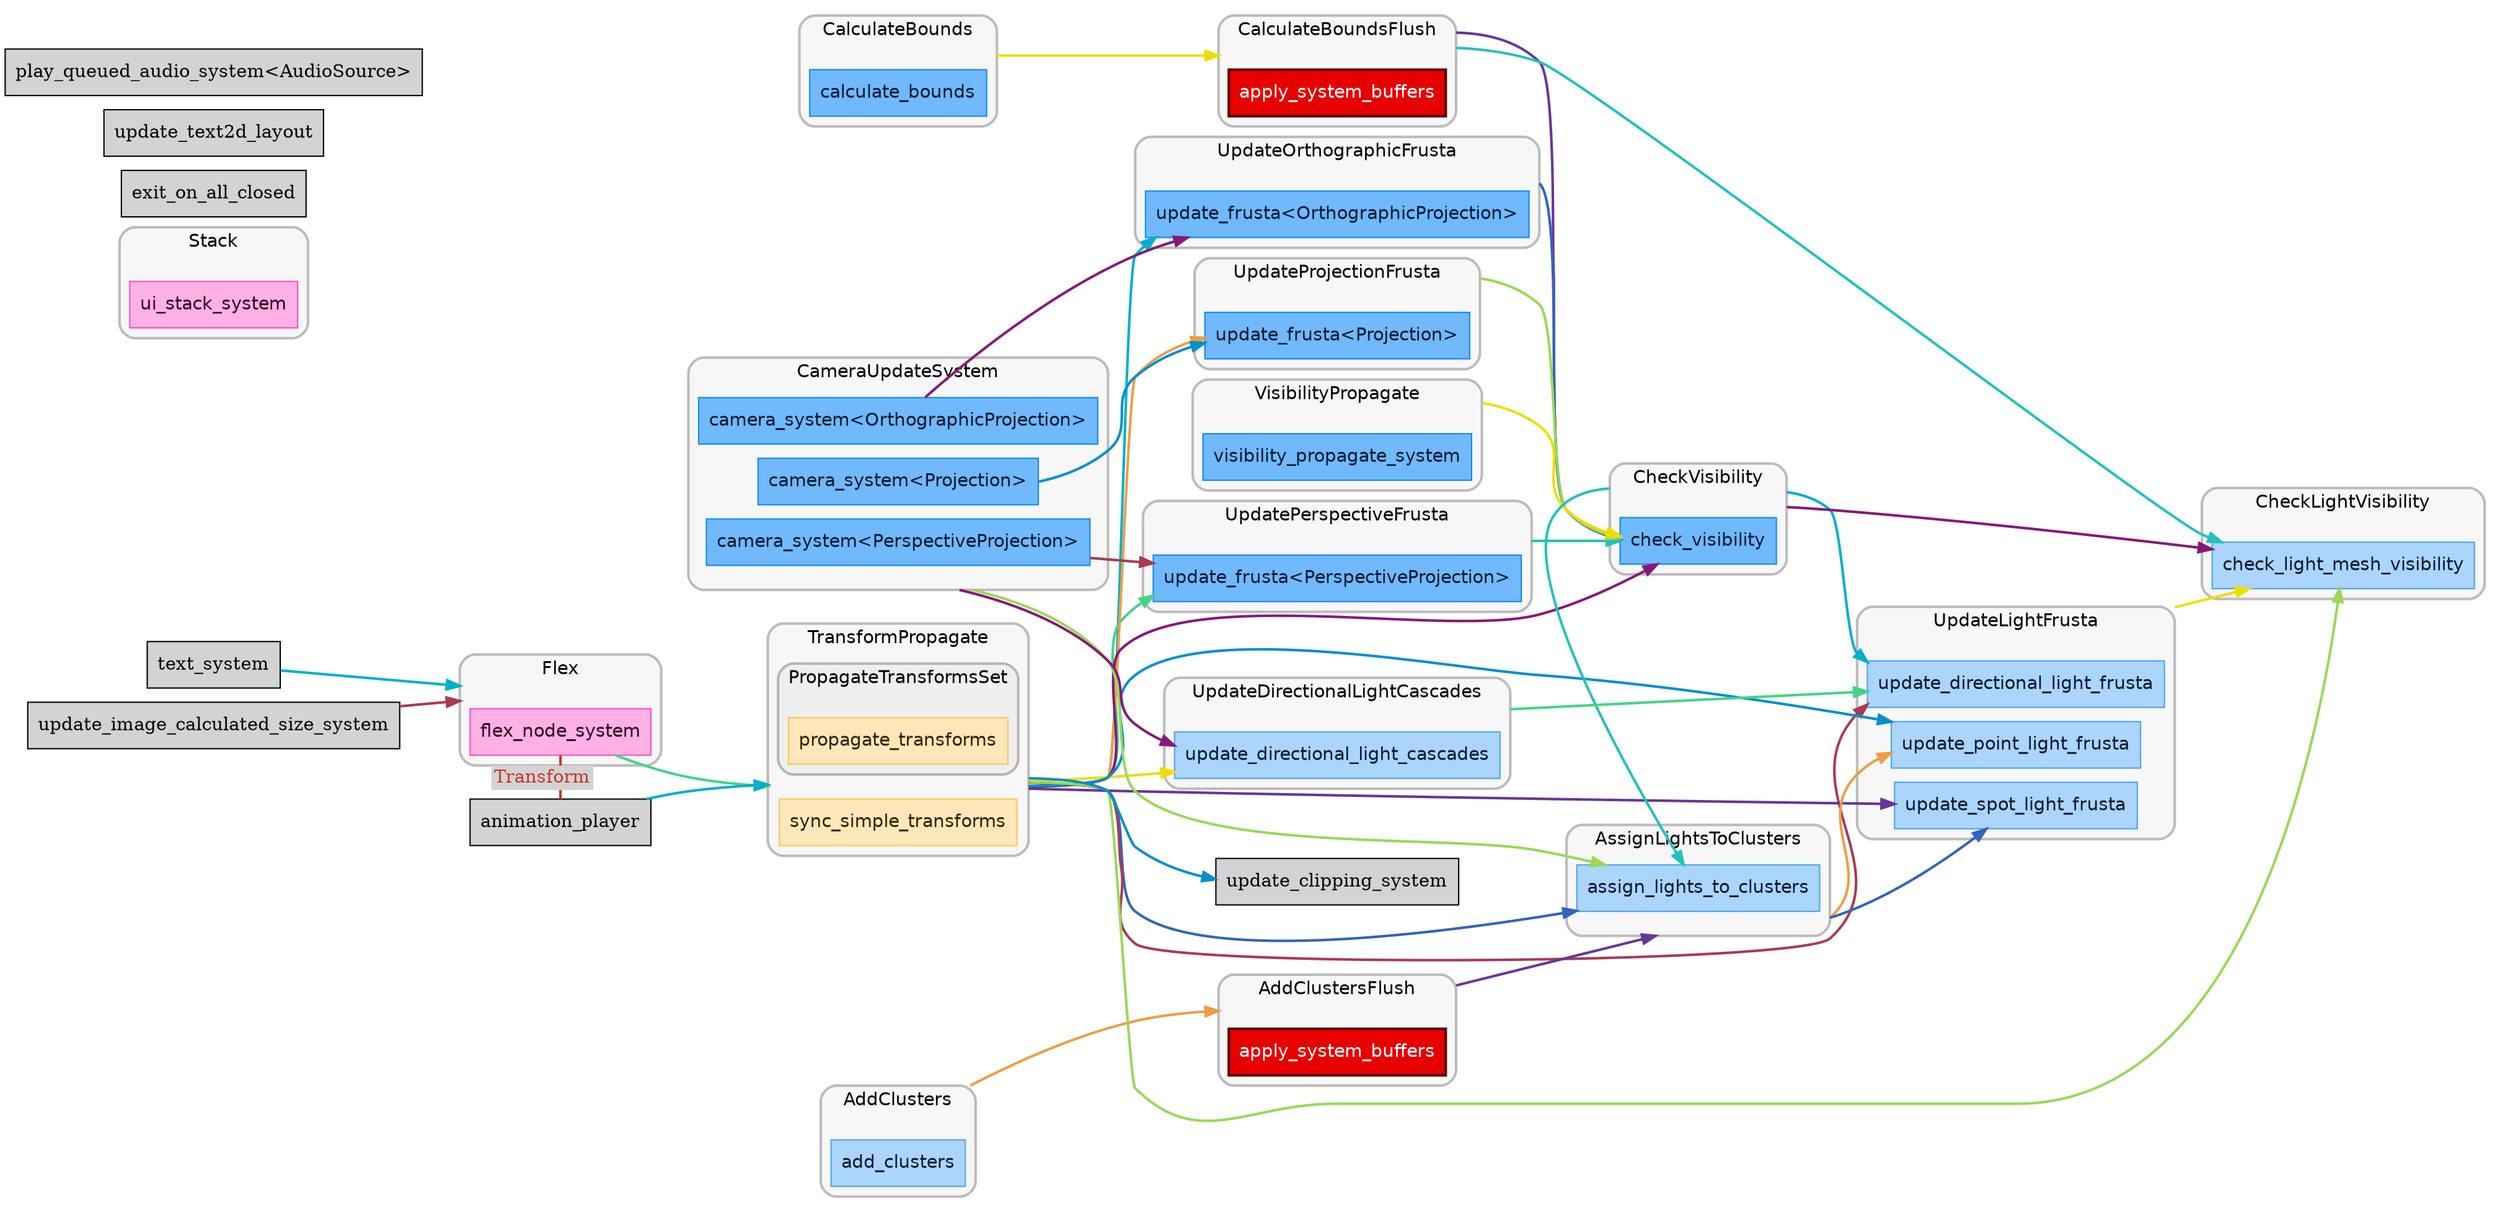 digraph "" {
	"compound"="true";
	"splines"="spline";
	"rankdir"="LR";
	"bgcolor"="white";
	"fontname"="Helvetica";
	"nodesep"="0.15";
	edge ["penwidth"="2"];
	node ["shape"="box", "style"="filled"];
	subgraph "clusternode_Set(1)" {
		"style"="rounded,filled";
		"label"="TransformPropagate";
		"tooltip"="TransformPropagate";
		"fillcolor"="#00000008";
		"color"="#00000040";
		"penwidth"="2";
		"set_marker_node_Set(1)" ["style"="invis", "label"="", "height"="0", "shape"="point"]
		subgraph "clusternode_Set(0)" {
			"style"="rounded,filled";
			"label"="PropagateTransformsSet";
			"tooltip"="PropagateTransformsSet";
			"fillcolor"="#00000008";
			"color"="#00000040";
			"penwidth"="2";
			"set_marker_node_Set(0)" ["style"="invis", "label"="", "height"="0", "shape"="point"]
			"node_System(1)" ["label"="propagate_transforms", "tooltip"="bevy_transform::systems::propagate_transforms", "fillcolor"="#ffe7b9", "fontname"="Helvetica", "fontcolor"="#322100", "color"="#ffc453", "penwidth"="1"]
		}
		
		"node_System(0)" ["label"="sync_simple_transforms", "tooltip"="bevy_transform::systems::sync_simple_transforms", "fillcolor"="#ffe7b9", "fontname"="Helvetica", "fontcolor"="#322100", "color"="#ffc453", "penwidth"="1"]
	}
	
	subgraph "clusternode_Set(6)" {
		"style"="rounded,filled";
		"label"="CameraUpdateSystem";
		"tooltip"="CameraUpdateSystem";
		"fillcolor"="#00000008";
		"color"="#00000040";
		"penwidth"="2";
		"set_marker_node_Set(6)" ["style"="invis", "label"="", "height"="0", "shape"="point"]
		"node_System(3)" ["label"="camera_system<Projection>", "tooltip"="bevy_render::camera::camera::camera_system<bevy_render::camera::projection::Projection>", "fillcolor"="#70b9fc", "fontname"="Helvetica", "fontcolor"="#011a31", "color"="#0c88f9", "penwidth"="1"]
		"node_System(4)" ["label"="camera_system<OrthographicProjection>", "tooltip"="bevy_render::camera::camera::camera_system<bevy_render::camera::projection::OrthographicProjection>", "fillcolor"="#70b9fc", "fontname"="Helvetica", "fontcolor"="#011a31", "color"="#0c88f9", "penwidth"="1"]
		"node_System(5)" ["label"="camera_system<PerspectiveProjection>", "tooltip"="bevy_render::camera::camera::camera_system<bevy_render::camera::projection::PerspectiveProjection>", "fillcolor"="#70b9fc", "fontname"="Helvetica", "fontcolor"="#011a31", "color"="#0c88f9", "penwidth"="1"]
	}
	
	subgraph "clusternode_Set(10)" {
		"style"="rounded,filled";
		"label"="CalculateBoundsFlush";
		"tooltip"="CalculateBoundsFlush";
		"fillcolor"="#00000008";
		"color"="#00000040";
		"penwidth"="2";
		"set_marker_node_Set(10)" ["style"="invis", "label"="", "height"="0", "shape"="point"]
		"node_System(6)" ["label"="apply_system_buffers", "tooltip"="bevy_ecs::schedule::executor::apply_system_buffers", "fillcolor"="#e70000", "fontname"="Helvetica", "fontcolor"="#ffffff", "color"="#5a0000", "penwidth"="2"]
	}
	
	subgraph "clusternode_Set(11)" {
		"style"="rounded,filled";
		"label"="CalculateBounds";
		"tooltip"="CalculateBounds";
		"fillcolor"="#00000008";
		"color"="#00000040";
		"penwidth"="2";
		"set_marker_node_Set(11)" ["style"="invis", "label"="", "height"="0", "shape"="point"]
		"node_System(7)" ["label"="calculate_bounds", "tooltip"="bevy_render::view::visibility::calculate_bounds", "fillcolor"="#70b9fc", "fontname"="Helvetica", "fontcolor"="#011a31", "color"="#0c88f9", "penwidth"="1"]
	}
	
	subgraph "clusternode_Set(14)" {
		"style"="rounded,filled";
		"label"="UpdateOrthographicFrusta";
		"tooltip"="UpdateOrthographicFrusta";
		"fillcolor"="#00000008";
		"color"="#00000040";
		"penwidth"="2";
		"set_marker_node_Set(14)" ["style"="invis", "label"="", "height"="0", "shape"="point"]
		"node_System(8)" ["label"="update_frusta<OrthographicProjection>", "tooltip"="bevy_render::view::visibility::update_frusta<bevy_render::camera::projection::OrthographicProjection>", "fillcolor"="#70b9fc", "fontname"="Helvetica", "fontcolor"="#011a31", "color"="#0c88f9", "penwidth"="1"]
	}
	
	subgraph "clusternode_Set(17)" {
		"style"="rounded,filled";
		"label"="UpdatePerspectiveFrusta";
		"tooltip"="UpdatePerspectiveFrusta";
		"fillcolor"="#00000008";
		"color"="#00000040";
		"penwidth"="2";
		"set_marker_node_Set(17)" ["style"="invis", "label"="", "height"="0", "shape"="point"]
		"node_System(9)" ["label"="update_frusta<PerspectiveProjection>", "tooltip"="bevy_render::view::visibility::update_frusta<bevy_render::camera::projection::PerspectiveProjection>", "fillcolor"="#70b9fc", "fontname"="Helvetica", "fontcolor"="#011a31", "color"="#0c88f9", "penwidth"="1"]
	}
	
	subgraph "clusternode_Set(18)" {
		"style"="rounded,filled";
		"label"="UpdateProjectionFrusta";
		"tooltip"="UpdateProjectionFrusta";
		"fillcolor"="#00000008";
		"color"="#00000040";
		"penwidth"="2";
		"set_marker_node_Set(18)" ["style"="invis", "label"="", "height"="0", "shape"="point"]
		"node_System(10)" ["label"="update_frusta<Projection>", "tooltip"="bevy_render::view::visibility::update_frusta<bevy_render::camera::projection::Projection>", "fillcolor"="#70b9fc", "fontname"="Helvetica", "fontcolor"="#011a31", "color"="#0c88f9", "penwidth"="1"]
	}
	
	subgraph "clusternode_Set(20)" {
		"style"="rounded,filled";
		"label"="VisibilityPropagate";
		"tooltip"="VisibilityPropagate";
		"fillcolor"="#00000008";
		"color"="#00000040";
		"penwidth"="2";
		"set_marker_node_Set(20)" ["style"="invis", "label"="", "height"="0", "shape"="point"]
		"node_System(11)" ["label"="visibility_propagate_system", "tooltip"="bevy_render::view::visibility::visibility_propagate_system", "fillcolor"="#70b9fc", "fontname"="Helvetica", "fontcolor"="#011a31", "color"="#0c88f9", "penwidth"="1"]
	}
	
	subgraph "clusternode_Set(22)" {
		"style"="rounded,filled";
		"label"="CheckVisibility";
		"tooltip"="CheckVisibility";
		"fillcolor"="#00000008";
		"color"="#00000040";
		"penwidth"="2";
		"set_marker_node_Set(22)" ["style"="invis", "label"="", "height"="0", "shape"="point"]
		"node_System(12)" ["label"="check_visibility", "tooltip"="bevy_render::view::visibility::check_visibility", "fillcolor"="#70b9fc", "fontname"="Helvetica", "fontcolor"="#011a31", "color"="#0c88f9", "penwidth"="1"]
	}
	
	subgraph "clusternode_Set(25)" {
		"style"="rounded,filled";
		"label"="Flex";
		"tooltip"="Flex";
		"fillcolor"="#00000008";
		"color"="#00000040";
		"penwidth"="2";
		"set_marker_node_Set(25)" ["style"="invis", "label"="", "height"="0", "shape"="point"]
		"node_System(16)" ["label"="flex_node_system", "tooltip"="bevy_ui::flex::flex_node_system", "fillcolor"="#ffb1e5", "fontname"="Helvetica", "fontcolor"="#320021", "color"="#ff4bc2", "penwidth"="1"]
	}
	
	subgraph "clusternode_Set(29)" {
		"style"="rounded,filled";
		"label"="Stack";
		"tooltip"="Stack";
		"fillcolor"="#00000008";
		"color"="#00000040";
		"penwidth"="2";
		"set_marker_node_Set(29)" ["style"="invis", "label"="", "height"="0", "shape"="point"]
		"node_System(17)" ["label"="ui_stack_system", "tooltip"="bevy_ui::stack::ui_stack_system", "fillcolor"="#ffb1e5", "fontname"="Helvetica", "fontcolor"="#320021", "color"="#ff4bc2", "penwidth"="1"]
	}
	
	subgraph "clusternode_Set(31)" {
		"style"="rounded,filled";
		"label"="AddClusters";
		"tooltip"="AddClusters";
		"fillcolor"="#00000008";
		"color"="#00000040";
		"penwidth"="2";
		"set_marker_node_Set(31)" ["style"="invis", "label"="", "height"="0", "shape"="point"]
		"node_System(19)" ["label"="add_clusters", "tooltip"="bevy_pbr::light::add_clusters", "fillcolor"="#abd5fc", "fontname"="Helvetica", "fontcolor"="#011a31", "color"="#48a3f8", "penwidth"="1"]
	}
	
	subgraph "clusternode_Set(32)" {
		"style"="rounded,filled";
		"label"="AddClustersFlush";
		"tooltip"="AddClustersFlush";
		"fillcolor"="#00000008";
		"color"="#00000040";
		"penwidth"="2";
		"set_marker_node_Set(32)" ["style"="invis", "label"="", "height"="0", "shape"="point"]
		"node_System(20)" ["label"="apply_system_buffers", "tooltip"="bevy_ecs::schedule::executor::apply_system_buffers", "fillcolor"="#e70000", "fontname"="Helvetica", "fontcolor"="#ffffff", "color"="#5a0000", "penwidth"="2"]
	}
	
	subgraph "clusternode_Set(33)" {
		"style"="rounded,filled";
		"label"="AssignLightsToClusters";
		"tooltip"="AssignLightsToClusters";
		"fillcolor"="#00000008";
		"color"="#00000040";
		"penwidth"="2";
		"set_marker_node_Set(33)" ["style"="invis", "label"="", "height"="0", "shape"="point"]
		"node_System(21)" ["label"="assign_lights_to_clusters", "tooltip"="bevy_pbr::light::assign_lights_to_clusters", "fillcolor"="#abd5fc", "fontname"="Helvetica", "fontcolor"="#011a31", "color"="#48a3f8", "penwidth"="1"]
	}
	
	subgraph "clusternode_Set(37)" {
		"style"="rounded,filled";
		"label"="UpdateDirectionalLightCascades";
		"tooltip"="UpdateDirectionalLightCascades";
		"fillcolor"="#00000008";
		"color"="#00000040";
		"penwidth"="2";
		"set_marker_node_Set(37)" ["style"="invis", "label"="", "height"="0", "shape"="point"]
		"node_System(22)" ["label"="update_directional_light_cascades", "tooltip"="bevy_pbr::light::update_directional_light_cascades", "fillcolor"="#abd5fc", "fontname"="Helvetica", "fontcolor"="#011a31", "color"="#48a3f8", "penwidth"="1"]
	}
	
	subgraph "clusternode_Set(39)" {
		"style"="rounded,filled";
		"label"="UpdateLightFrusta";
		"tooltip"="UpdateLightFrusta";
		"fillcolor"="#00000008";
		"color"="#00000040";
		"penwidth"="2";
		"set_marker_node_Set(39)" ["style"="invis", "label"="", "height"="0", "shape"="point"]
		"node_System(23)" ["label"="update_directional_light_frusta", "tooltip"="bevy_pbr::light::update_directional_light_frusta", "fillcolor"="#abd5fc", "fontname"="Helvetica", "fontcolor"="#011a31", "color"="#48a3f8", "penwidth"="1"]
		"node_System(24)" ["label"="update_point_light_frusta", "tooltip"="bevy_pbr::light::update_point_light_frusta", "fillcolor"="#abd5fc", "fontname"="Helvetica", "fontcolor"="#011a31", "color"="#48a3f8", "penwidth"="1"]
		"node_System(25)" ["label"="update_spot_light_frusta", "tooltip"="bevy_pbr::light::update_spot_light_frusta", "fillcolor"="#abd5fc", "fontname"="Helvetica", "fontcolor"="#011a31", "color"="#48a3f8", "penwidth"="1"]
	}
	
	subgraph "clusternode_Set(43)" {
		"style"="rounded,filled";
		"label"="CheckLightVisibility";
		"tooltip"="CheckLightVisibility";
		"fillcolor"="#00000008";
		"color"="#00000040";
		"penwidth"="2";
		"set_marker_node_Set(43)" ["style"="invis", "label"="", "height"="0", "shape"="point"]
		"node_System(26)" ["label"="check_light_mesh_visibility", "tooltip"="bevy_pbr::light::check_light_mesh_visibility", "fillcolor"="#abd5fc", "fontname"="Helvetica", "fontcolor"="#011a31", "color"="#48a3f8", "penwidth"="1"]
	}
	
	"node_System(2)" ["label"="exit_on_all_closed", "tooltip"="bevy_window::system::exit_on_all_closed"]
	"node_System(13)" ["label"="update_text2d_layout", "tooltip"="bevy_text::text2d::update_text2d_layout"]
	"node_System(14)" ["label"="text_system", "tooltip"="bevy_ui::widget::text::text_system"]
	"node_System(15)" ["label"="update_image_calculated_size_system", "tooltip"="bevy_ui::widget::image::update_image_calculated_size_system"]
	"node_System(18)" ["label"="update_clipping_system", "tooltip"="bevy_ui::update::update_clipping_system"]
	"node_System(27)" ["label"="play_queued_audio_system<AudioSource>", "tooltip"="bevy_audio::audio_output::play_queued_audio_system<bevy_audio::audio_source::AudioSource>"]
	"node_System(28)" ["label"="animation_player", "tooltip"="bevy_animation::animation_player"]
	"set_marker_node_Set(11)" -> "set_marker_node_Set(10)" ["lhead"="clusternode_Set(10)", "ltail"="clusternode_Set(11)", "tooltip"="CalculateBounds → CalculateBoundsFlush", "color"="#eede00"]
	"node_System(4)" -> "node_System(8)" ["lhead"="", "ltail"="", "tooltip"="SystemTypeSet(camera_system<OrthographicProjection>\") → update_frusta<OrthographicProjection>", "color"="#881877"]
	"set_marker_node_Set(1)" -> "node_System(8)" ["lhead"="", "ltail"="clusternode_Set(1)", "tooltip"="TransformPropagate → update_frusta<OrthographicProjection>", "color"="#00b0cc"]
	"node_System(5)" -> "node_System(9)" ["lhead"="", "ltail"="", "tooltip"="SystemTypeSet(camera_system<PerspectiveProjection>\") → update_frusta<PerspectiveProjection>", "color"="#aa3a55"]
	"set_marker_node_Set(1)" -> "node_System(9)" ["lhead"="", "ltail"="clusternode_Set(1)", "tooltip"="TransformPropagate → update_frusta<PerspectiveProjection>", "color"="#44d488"]
	"node_System(3)" -> "node_System(10)" ["lhead"="", "ltail"="", "tooltip"="SystemTypeSet(camera_system<Projection>\") → update_frusta<Projection>", "color"="#0090cc"]
	"set_marker_node_Set(1)" -> "node_System(10)" ["lhead"="", "ltail"="clusternode_Set(1)", "tooltip"="TransformPropagate → update_frusta<Projection>", "color"="#ee9e44"]
	"set_marker_node_Set(10)" -> "node_System(12)" ["lhead"="", "ltail"="clusternode_Set(10)", "tooltip"="CalculateBoundsFlush → check_visibility", "color"="#663699"]
	"set_marker_node_Set(14)" -> "node_System(12)" ["lhead"="", "ltail"="clusternode_Set(14)", "tooltip"="UpdateOrthographicFrusta → check_visibility", "color"="#3363bb"]
	"set_marker_node_Set(17)" -> "node_System(12)" ["lhead"="", "ltail"="clusternode_Set(17)", "tooltip"="UpdatePerspectiveFrusta → check_visibility", "color"="#22c2bb"]
	"set_marker_node_Set(18)" -> "node_System(12)" ["lhead"="", "ltail"="clusternode_Set(18)", "tooltip"="UpdateProjectionFrusta → check_visibility", "color"="#99d955"]
	"set_marker_node_Set(20)" -> "node_System(12)" ["lhead"="", "ltail"="clusternode_Set(20)", "tooltip"="VisibilityPropagate → check_visibility", "color"="#eede00"]
	"set_marker_node_Set(1)" -> "node_System(12)" ["lhead"="", "ltail"="clusternode_Set(1)", "tooltip"="TransformPropagate → check_visibility", "color"="#881877"]
	"node_System(14)" -> "set_marker_node_Set(25)" ["lhead"="clusternode_Set(25)", "ltail"="", "tooltip"="text_system → Flex", "color"="#00b0cc"]
	"node_System(15)" -> "set_marker_node_Set(25)" ["lhead"="clusternode_Set(25)", "ltail"="", "tooltip"="update_image_calculated_size_system → Flex", "color"="#aa3a55"]
	"node_System(16)" -> "set_marker_node_Set(1)" ["lhead"="clusternode_Set(1)", "ltail"="", "tooltip"="flex_node_system → TransformPropagate", "color"="#44d488"]
	"set_marker_node_Set(1)" -> "node_System(18)" ["lhead"="", "ltail"="clusternode_Set(1)", "tooltip"="TransformPropagate → update_clipping_system", "color"="#0090cc"]
	"set_marker_node_Set(31)" -> "set_marker_node_Set(32)" ["lhead"="clusternode_Set(32)", "ltail"="clusternode_Set(31)", "tooltip"="AddClusters → AddClustersFlush", "color"="#ee9e44"]
	"set_marker_node_Set(32)" -> "set_marker_node_Set(33)" ["lhead"="clusternode_Set(33)", "ltail"="clusternode_Set(32)", "tooltip"="AddClustersFlush → AssignLightsToClusters", "color"="#663699"]
	"set_marker_node_Set(1)" -> "node_System(21)" ["lhead"="", "ltail"="clusternode_Set(1)", "tooltip"="TransformPropagate → assign_lights_to_clusters", "color"="#3363bb"]
	"set_marker_node_Set(22)" -> "node_System(21)" ["lhead"="", "ltail"="clusternode_Set(22)", "tooltip"="CheckVisibility → assign_lights_to_clusters", "color"="#22c2bb"]
	"set_marker_node_Set(6)" -> "node_System(21)" ["lhead"="", "ltail"="clusternode_Set(6)", "tooltip"="CameraUpdateSystem → assign_lights_to_clusters", "color"="#99d955"]
	"set_marker_node_Set(1)" -> "node_System(22)" ["lhead"="", "ltail"="clusternode_Set(1)", "tooltip"="TransformPropagate → update_directional_light_cascades", "color"="#eede00"]
	"set_marker_node_Set(6)" -> "node_System(22)" ["lhead"="", "ltail"="clusternode_Set(6)", "tooltip"="CameraUpdateSystem → update_directional_light_cascades", "color"="#881877"]
	"set_marker_node_Set(22)" -> "node_System(23)" ["lhead"="", "ltail"="clusternode_Set(22)", "tooltip"="CheckVisibility → update_directional_light_frusta", "color"="#00b0cc"]
	"set_marker_node_Set(1)" -> "node_System(23)" ["lhead"="", "ltail"="clusternode_Set(1)", "tooltip"="TransformPropagate → update_directional_light_frusta", "color"="#aa3a55"]
	"set_marker_node_Set(37)" -> "node_System(23)" ["lhead"="", "ltail"="clusternode_Set(37)", "tooltip"="UpdateDirectionalLightCascades → update_directional_light_frusta", "color"="#44d488"]
	"set_marker_node_Set(1)" -> "node_System(24)" ["lhead"="", "ltail"="clusternode_Set(1)", "tooltip"="TransformPropagate → update_point_light_frusta", "color"="#0090cc"]
	"set_marker_node_Set(33)" -> "node_System(24)" ["lhead"="", "ltail"="clusternode_Set(33)", "tooltip"="AssignLightsToClusters → update_point_light_frusta", "color"="#ee9e44"]
	"set_marker_node_Set(1)" -> "node_System(25)" ["lhead"="", "ltail"="clusternode_Set(1)", "tooltip"="TransformPropagate → update_spot_light_frusta", "color"="#663699"]
	"set_marker_node_Set(33)" -> "node_System(25)" ["lhead"="", "ltail"="clusternode_Set(33)", "tooltip"="AssignLightsToClusters → update_spot_light_frusta", "color"="#3363bb"]
	"set_marker_node_Set(10)" -> "node_System(26)" ["lhead"="", "ltail"="clusternode_Set(10)", "tooltip"="CalculateBoundsFlush → check_light_mesh_visibility", "color"="#22c2bb"]
	"set_marker_node_Set(1)" -> "node_System(26)" ["lhead"="", "ltail"="clusternode_Set(1)", "tooltip"="TransformPropagate → check_light_mesh_visibility", "color"="#99d955"]
	"set_marker_node_Set(39)" -> "node_System(26)" ["lhead"="", "ltail"="clusternode_Set(39)", "tooltip"="UpdateLightFrusta → check_light_mesh_visibility", "color"="#eede00"]
	"set_marker_node_Set(22)" -> "node_System(26)" ["lhead"="", "ltail"="clusternode_Set(22)", "tooltip"="CheckVisibility → check_light_mesh_visibility", "color"="#881877"]
	"node_System(28)" -> "set_marker_node_Set(1)" ["lhead"="clusternode_Set(1)", "ltail"="", "tooltip"="animation_player → TransformPropagate", "color"="#00b0cc"]
	"node_System(16)" -> "node_System(28)" ["dir"="none", "constraint"="false", "color"="#c93526", "fontcolor"="#c93526", "label"=<<table border="0" cellborder="0"><tr><td bgcolor="#d3d3d3">Transform</td></tr></table>>, "labeltooltip"="flex_node_system — animation_player"]
}
